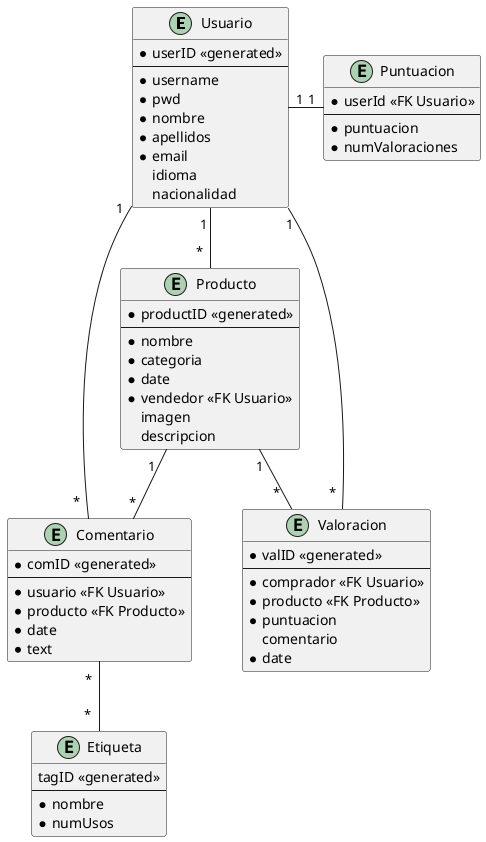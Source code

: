 @startuml ER2

entity Usuario {
    *userID <<generated>>
    --
    *username
    *pwd
    *nombre
    *apellidos
    *email
    idioma
    nacionalidad
}

entity Producto {
    *productID <<generated>>
    --
    *nombre
    *categoria
    *date
    *vendedor <<FK Usuario>>
    imagen
    descripcion
}

entity Comentario {
    *comID <<generated>>
    --
    *usuario <<FK Usuario>>
    *producto <<FK Producto>>
    *date
    *text
}

entity Valoracion {
    *valID <<generated>>
    --
    *comprador <<FK Usuario>>
    *producto <<FK Producto>>
    *puntuacion
    comentario
    *date
}

entity Etiqueta {
    tagID <<generated>>
    --
    *nombre
    *numUsos
}

entity Puntuacion {
    *userId <<FK Usuario>>
    --
    *puntuacion 
    *numValoraciones
}


Usuario "1 " -- " *  " Producto
Usuario "1" -- " *  " Comentario
Usuario "1" -- " *  " Valoracion
Producto "1  " -- "*" Comentario
Producto "1" -- " *  " Valoracion
Usuario "1" -right- "1" Puntuacion
Etiqueta " *  " -up- " *  " Comentario
@enduml